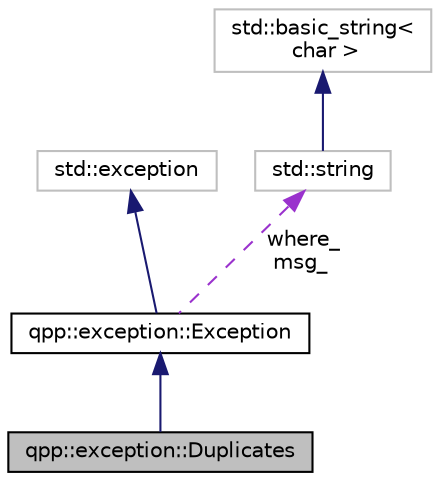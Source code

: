 digraph "qpp::exception::Duplicates"
{
  edge [fontname="Helvetica",fontsize="10",labelfontname="Helvetica",labelfontsize="10"];
  node [fontname="Helvetica",fontsize="10",shape=record];
  Node3 [label="qpp::exception::Duplicates",height=0.2,width=0.4,color="black", fillcolor="grey75", style="filled", fontcolor="black"];
  Node4 -> Node3 [dir="back",color="midnightblue",fontsize="10",style="solid",fontname="Helvetica"];
  Node4 [label="qpp::exception::Exception",height=0.2,width=0.4,color="black", fillcolor="white", style="filled",URL="$classqpp_1_1exception_1_1_exception.html",tooltip="Base class for generating Quantum++ custom exceptions. "];
  Node5 -> Node4 [dir="back",color="midnightblue",fontsize="10",style="solid",fontname="Helvetica"];
  Node5 [label="std::exception",height=0.2,width=0.4,color="grey75", fillcolor="white", style="filled",tooltip="STL class. "];
  Node6 -> Node4 [dir="back",color="darkorchid3",fontsize="10",style="dashed",label=" where_\nmsg_" ,fontname="Helvetica"];
  Node6 [label="std::string",height=0.2,width=0.4,color="grey75", fillcolor="white", style="filled",tooltip="STL class. "];
  Node7 -> Node6 [dir="back",color="midnightblue",fontsize="10",style="solid",fontname="Helvetica"];
  Node7 [label="std::basic_string\<\l char \>",height=0.2,width=0.4,color="grey75", fillcolor="white", style="filled",tooltip="STL class. "];
}
